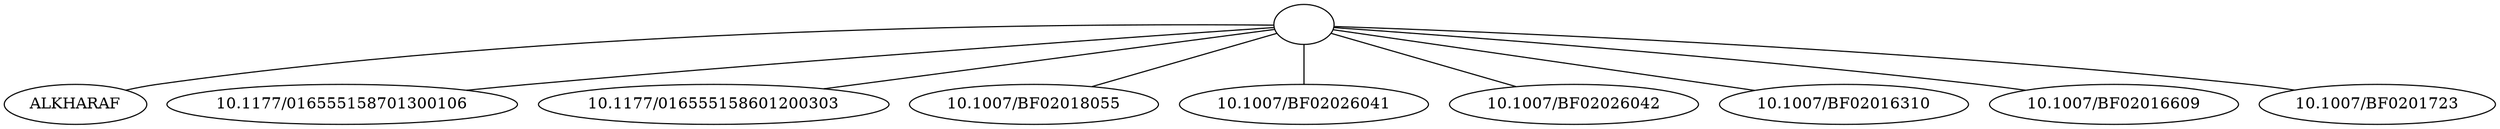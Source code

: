 strict graph mind_map246 {
	"" -- ALKHARAF
	"" -- "10.1177/016555158701300106"
	"" -- "10.1177/016555158601200303"
	"" -- "10.1007/BF02018055"
	"" -- "10.1007/BF02026041"
	"" -- "10.1007/BF02026042"
	"" -- "10.1007/BF02016310"
	"" -- "10.1007/BF02016609"
	"" -- "10.1007/BF0201723"
}
